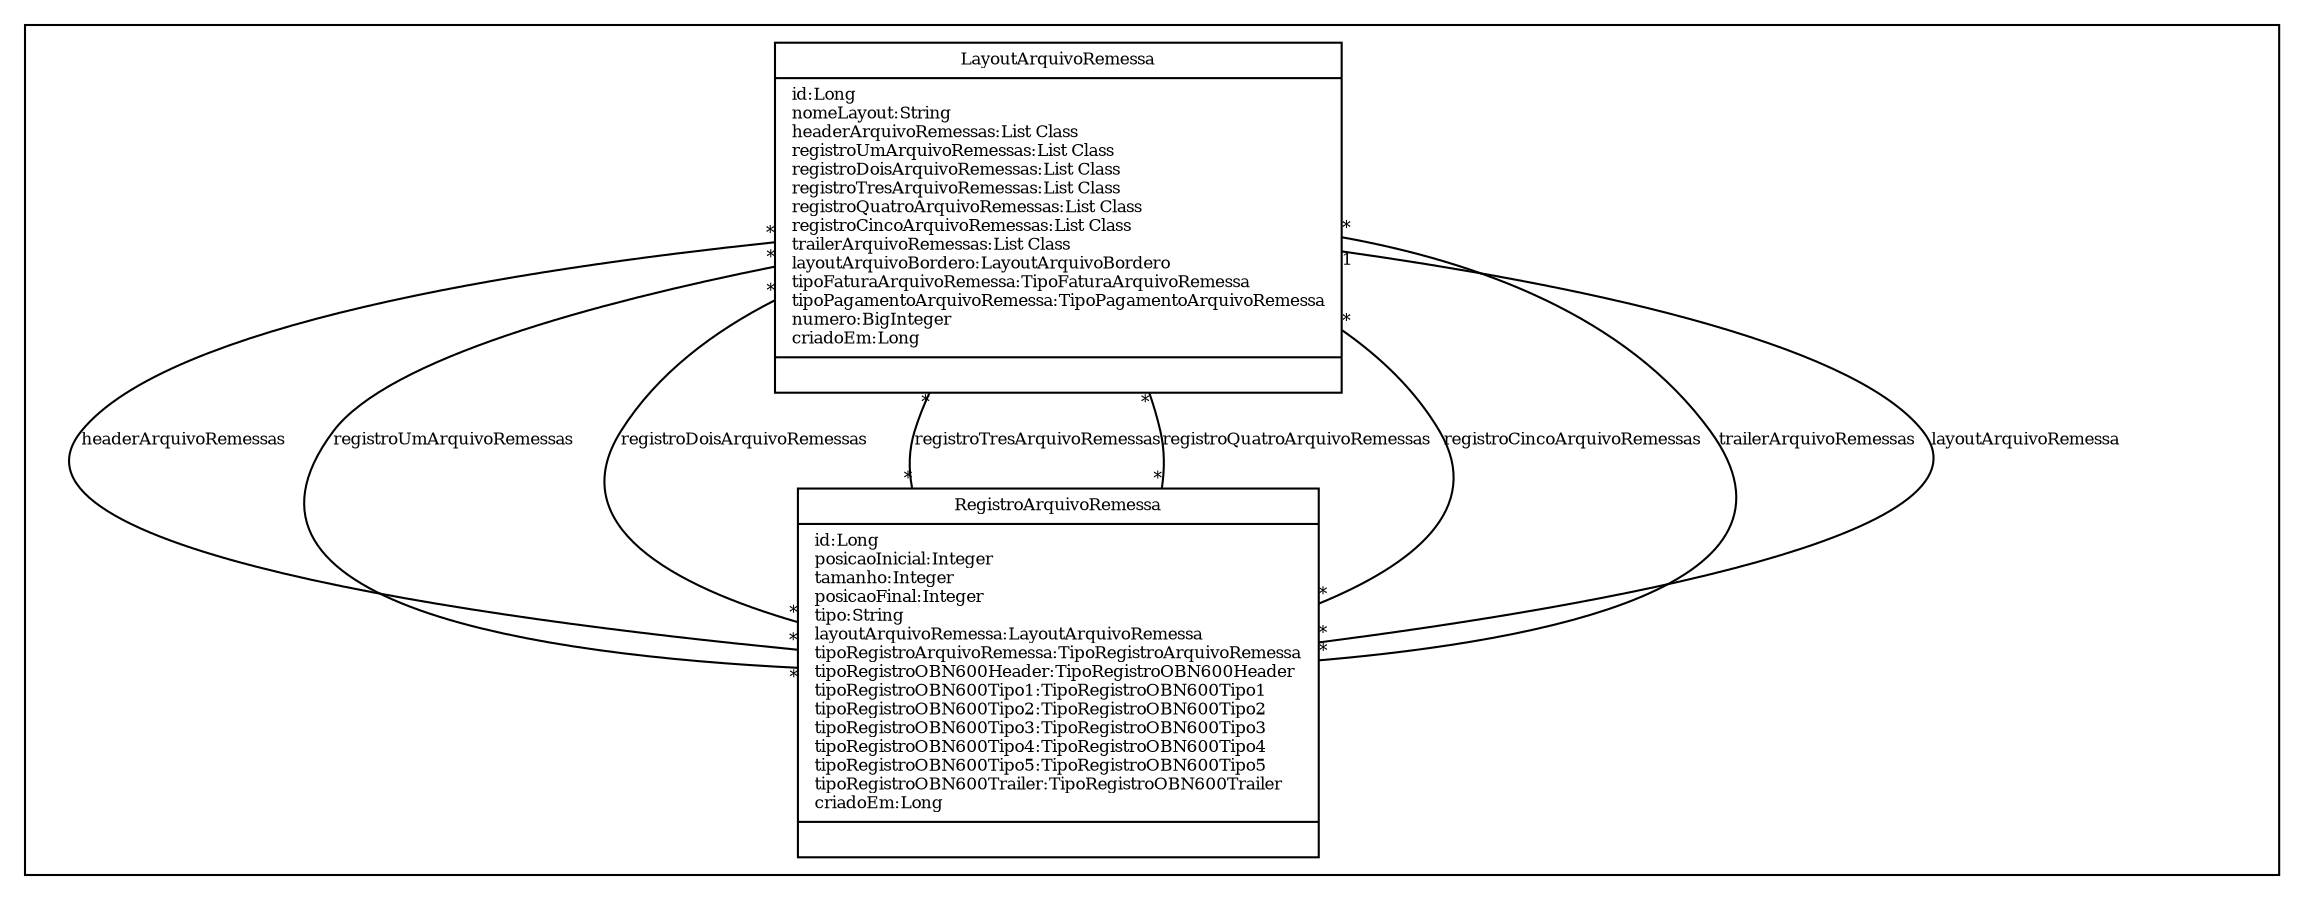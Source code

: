 digraph G{
fontname = "Times-Roman"
fontsize = 8

node [
        fontname = "Times-Roman"
        fontsize = 8
        shape = "record"
]

edge [
        fontname = "Times-Roman"
        fontsize = 8
]

subgraph clusterLAYOUT_DE_ARQUIVO_BANCARIO
{
LayoutArquivoRemessa [label = "{LayoutArquivoRemessa|id:Long\lnomeLayout:String\lheaderArquivoRemessas:List Class\lregistroUmArquivoRemessas:List Class\lregistroDoisArquivoRemessas:List Class\lregistroTresArquivoRemessas:List Class\lregistroQuatroArquivoRemessas:List Class\lregistroCincoArquivoRemessas:List Class\ltrailerArquivoRemessas:List Class\llayoutArquivoBordero:LayoutArquivoBordero\ltipoFaturaArquivoRemessa:TipoFaturaArquivoRemessa\ltipoPagamentoArquivoRemessa:TipoPagamentoArquivoRemessa\lnumero:BigInteger\lcriadoEm:Long\l|\l}"]
RegistroArquivoRemessa [label = "{RegistroArquivoRemessa|id:Long\lposicaoInicial:Integer\ltamanho:Integer\lposicaoFinal:Integer\ltipo:String\llayoutArquivoRemessa:LayoutArquivoRemessa\ltipoRegistroArquivoRemessa:TipoRegistroArquivoRemessa\ltipoRegistroOBN600Header:TipoRegistroOBN600Header\ltipoRegistroOBN600Tipo1:TipoRegistroOBN600Tipo1\ltipoRegistroOBN600Tipo2:TipoRegistroOBN600Tipo2\ltipoRegistroOBN600Tipo3:TipoRegistroOBN600Tipo3\ltipoRegistroOBN600Tipo4:TipoRegistroOBN600Tipo4\ltipoRegistroOBN600Tipo5:TipoRegistroOBN600Tipo5\ltipoRegistroOBN600Trailer:TipoRegistroOBN600Trailer\lcriadoEm:Long\l|\l}"]
}
edge [arrowhead = "none" headlabel = "*" taillabel = "*"] LayoutArquivoRemessa -> RegistroArquivoRemessa [label = "headerArquivoRemessas"]
edge [arrowhead = "none" headlabel = "*" taillabel = "*"] LayoutArquivoRemessa -> RegistroArquivoRemessa [label = "registroUmArquivoRemessas"]
edge [arrowhead = "none" headlabel = "*" taillabel = "*"] LayoutArquivoRemessa -> RegistroArquivoRemessa [label = "registroDoisArquivoRemessas"]
edge [arrowhead = "none" headlabel = "*" taillabel = "*"] LayoutArquivoRemessa -> RegistroArquivoRemessa [label = "registroTresArquivoRemessas"]
edge [arrowhead = "none" headlabel = "*" taillabel = "*"] LayoutArquivoRemessa -> RegistroArquivoRemessa [label = "registroQuatroArquivoRemessas"]
edge [arrowhead = "none" headlabel = "*" taillabel = "*"] LayoutArquivoRemessa -> RegistroArquivoRemessa [label = "registroCincoArquivoRemessas"]
edge [arrowhead = "none" headlabel = "*" taillabel = "*"] LayoutArquivoRemessa -> RegistroArquivoRemessa [label = "trailerArquivoRemessas"]
edge [arrowhead = "none" headlabel = "1" taillabel = "*"] RegistroArquivoRemessa -> LayoutArquivoRemessa [label = "layoutArquivoRemessa"]
}

